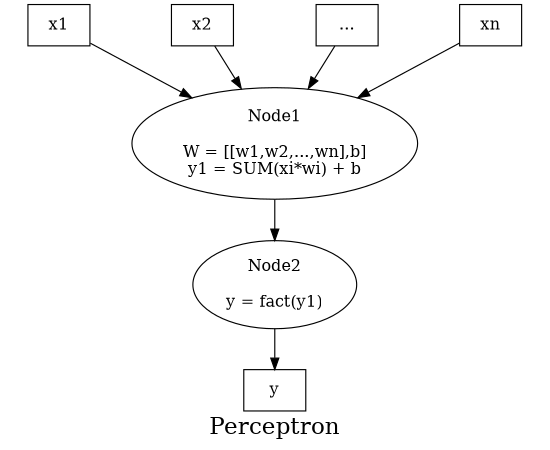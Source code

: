 // sudo apt-get install graphviz
// dot -Tpng nn-perceptron.dot -o nn-perceptron.png
// xdot nn-perceptron.dot
digraph NN
{
	label="Perceptron";
	fontsize=20;
	size="4,3";
	ratio=fill;

	x1   [shape=box, label="x1"];
	x2   [shape=box, label="x2"];
	xi   [shape=box, label="..."];
	xn   [shape=box, label="xn"];
	y    [shape=box, label="y"];
	f    [label="Node1\n\nW = [[w1,w2,...,wn],b]\ny1 = SUM(xi*wi) + b"];
	fact [label="Node2\n\ny = fact(y1)"];

	x1   -> f;
	x2   -> f;
	xi   -> f;
	xn   -> f;
	f    -> fact;
	fact -> y;
}
